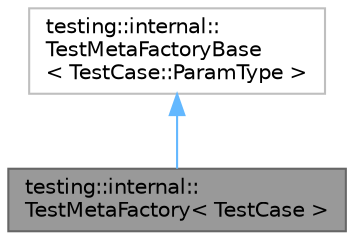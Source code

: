 digraph "testing::internal::TestMetaFactory&lt; TestCase &gt;"
{
 // LATEX_PDF_SIZE
  bgcolor="transparent";
  edge [fontname=Helvetica,fontsize=10,labelfontname=Helvetica,labelfontsize=10];
  node [fontname=Helvetica,fontsize=10,shape=box,height=0.2,width=0.4];
  Node1 [id="Node000001",label="testing::internal::\lTestMetaFactory\< TestCase \>",height=0.2,width=0.4,color="gray40", fillcolor="grey60", style="filled", fontcolor="black",tooltip=" "];
  Node2 -> Node1 [id="edge1_Node000001_Node000002",dir="back",color="steelblue1",style="solid",tooltip=" "];
  Node2 [id="Node000002",label="testing::internal::\lTestMetaFactoryBase\l\< TestCase::ParamType \>",height=0.2,width=0.4,color="grey75", fillcolor="white", style="filled",URL="$classtesting_1_1internal_1_1_test_meta_factory_base.html",tooltip=" "];
}

